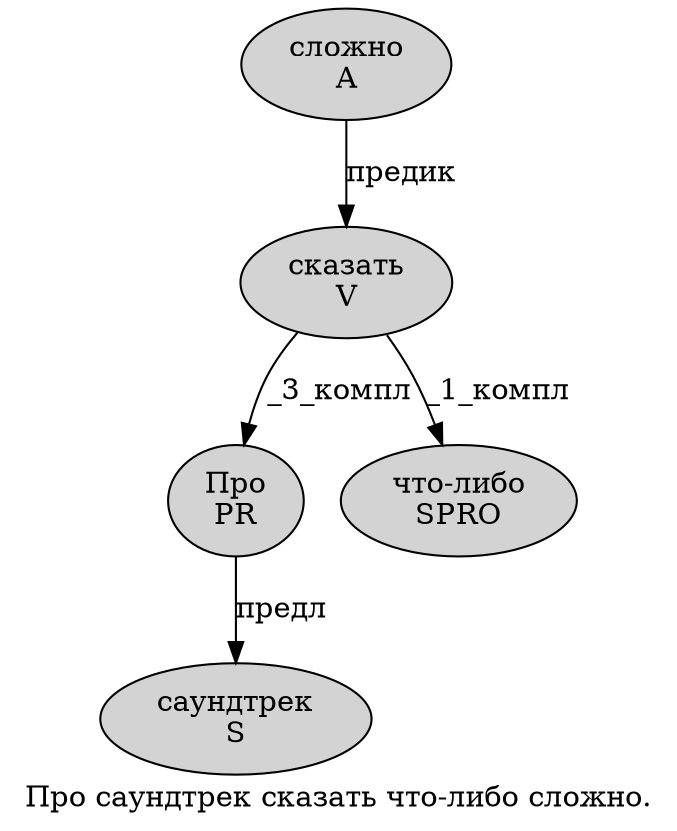 digraph SENTENCE_1423 {
	graph [label="Про саундтрек сказать что-либо сложно."]
	node [style=filled]
		0 [label="Про
PR" color="" fillcolor=lightgray penwidth=1 shape=ellipse]
		1 [label="саундтрек
S" color="" fillcolor=lightgray penwidth=1 shape=ellipse]
		2 [label="сказать
V" color="" fillcolor=lightgray penwidth=1 shape=ellipse]
		3 [label="что-либо
SPRO" color="" fillcolor=lightgray penwidth=1 shape=ellipse]
		4 [label="сложно
A" color="" fillcolor=lightgray penwidth=1 shape=ellipse]
			4 -> 2 [label="предик"]
			0 -> 1 [label="предл"]
			2 -> 0 [label="_3_компл"]
			2 -> 3 [label="_1_компл"]
}